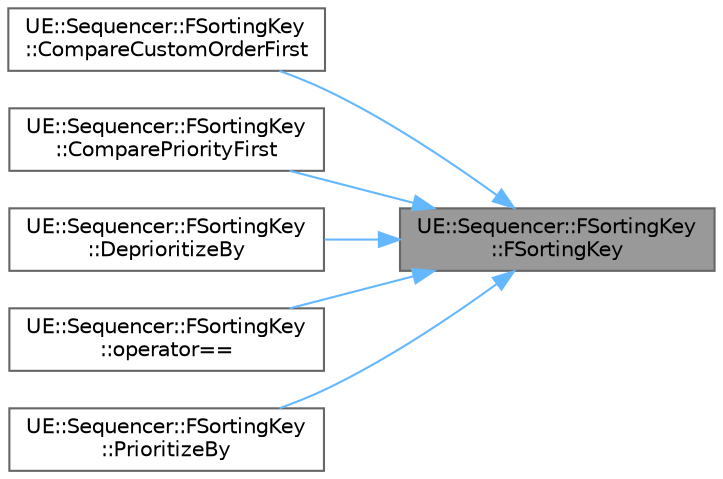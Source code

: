 digraph "UE::Sequencer::FSortingKey::FSortingKey"
{
 // INTERACTIVE_SVG=YES
 // LATEX_PDF_SIZE
  bgcolor="transparent";
  edge [fontname=Helvetica,fontsize=10,labelfontname=Helvetica,labelfontsize=10];
  node [fontname=Helvetica,fontsize=10,shape=box,height=0.2,width=0.4];
  rankdir="RL";
  Node1 [id="Node000001",label="UE::Sequencer::FSortingKey\l::FSortingKey",height=0.2,width=0.4,color="gray40", fillcolor="grey60", style="filled", fontcolor="black",tooltip=" "];
  Node1 -> Node2 [id="edge1_Node000001_Node000002",dir="back",color="steelblue1",style="solid",tooltip=" "];
  Node2 [id="Node000002",label="UE::Sequencer::FSortingKey\l::CompareCustomOrderFirst",height=0.2,width=0.4,color="grey40", fillcolor="white", style="filled",URL="$de/d11/structUE_1_1Sequencer_1_1FSortingKey.html#a59887d91e6d9f96e6d276460706e09e7",tooltip="Compare custom orders (if both set), priorities, and identifiers."];
  Node1 -> Node3 [id="edge2_Node000001_Node000003",dir="back",color="steelblue1",style="solid",tooltip=" "];
  Node3 [id="Node000003",label="UE::Sequencer::FSortingKey\l::ComparePriorityFirst",height=0.2,width=0.4,color="grey40", fillcolor="white", style="filled",URL="$de/d11/structUE_1_1Sequencer_1_1FSortingKey.html#a9735a8aafc067271abf321cf55b02998",tooltip="Compare priorities, identifiers, and custom orders."];
  Node1 -> Node4 [id="edge3_Node000001_Node000004",dir="back",color="steelblue1",style="solid",tooltip=" "];
  Node4 [id="Node000004",label="UE::Sequencer::FSortingKey\l::DeprioritizeBy",height=0.2,width=0.4,color="grey40", fillcolor="white", style="filled",URL="$de/d11/structUE_1_1Sequencer_1_1FSortingKey.html#a3b9a92c7e54227eef0fcd7f1ee5b3015",tooltip=" "];
  Node1 -> Node5 [id="edge4_Node000001_Node000005",dir="back",color="steelblue1",style="solid",tooltip=" "];
  Node5 [id="Node000005",label="UE::Sequencer::FSortingKey\l::operator==",height=0.2,width=0.4,color="grey40", fillcolor="white", style="filled",URL="$de/d11/structUE_1_1Sequencer_1_1FSortingKey.html#a111eeceaf49abdd684bb39c69987421a",tooltip=" "];
  Node1 -> Node6 [id="edge5_Node000001_Node000006",dir="back",color="steelblue1",style="solid",tooltip=" "];
  Node6 [id="Node000006",label="UE::Sequencer::FSortingKey\l::PrioritizeBy",height=0.2,width=0.4,color="grey40", fillcolor="white", style="filled",URL="$de/d11/structUE_1_1Sequencer_1_1FSortingKey.html#a3d2582ffceb2638969ccb3d00175bced",tooltip=" "];
}

